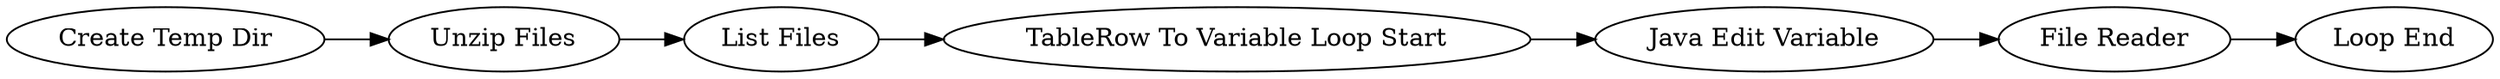 digraph {
	4 -> 3
	11 -> 9
	12 -> 8
	3 -> 12
	9 -> 10
	8 -> 11
	9 [label="File Reader"]
	11 [label="Java Edit Variable"]
	4 [label="Create Temp Dir"]
	10 [label="Loop End"]
	8 [label="TableRow To Variable Loop Start"]
	3 [label="Unzip Files"]
	12 [label="List Files"]
	rankdir=LR
}
